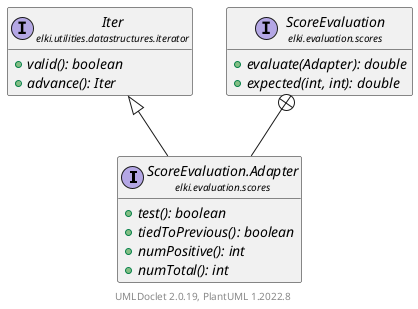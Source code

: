 @startuml
    remove .*\.(Instance|Par|Parameterizer|Factory)$
    set namespaceSeparator none
    hide empty fields
    hide empty methods

    interface "<size:14>ScoreEvaluation.Adapter\n<size:10>elki.evaluation.scores" as elki.evaluation.scores.ScoreEvaluation.Adapter [[ScoreEvaluation.Adapter.html]] {
        {abstract} +test(): boolean
        {abstract} +tiedToPrevious(): boolean
        {abstract} +numPositive(): int
        {abstract} +numTotal(): int
    }

    interface "<size:14>Iter\n<size:10>elki.utilities.datastructures.iterator" as elki.utilities.datastructures.iterator.Iter [[../../utilities/datastructures/iterator/Iter.html]] {
        {abstract} +valid(): boolean
        {abstract} +advance(): Iter
    }
    interface "<size:14>ScoreEvaluation\n<size:10>elki.evaluation.scores" as elki.evaluation.scores.ScoreEvaluation [[ScoreEvaluation.html]] {
        {abstract} +evaluate(Adapter): double
        {abstract} +expected(int, int): double
    }

    elki.utilities.datastructures.iterator.Iter <|-- elki.evaluation.scores.ScoreEvaluation.Adapter
    elki.evaluation.scores.ScoreEvaluation +-- elki.evaluation.scores.ScoreEvaluation.Adapter

    center footer UMLDoclet 2.0.19, PlantUML 1.2022.8
@enduml
